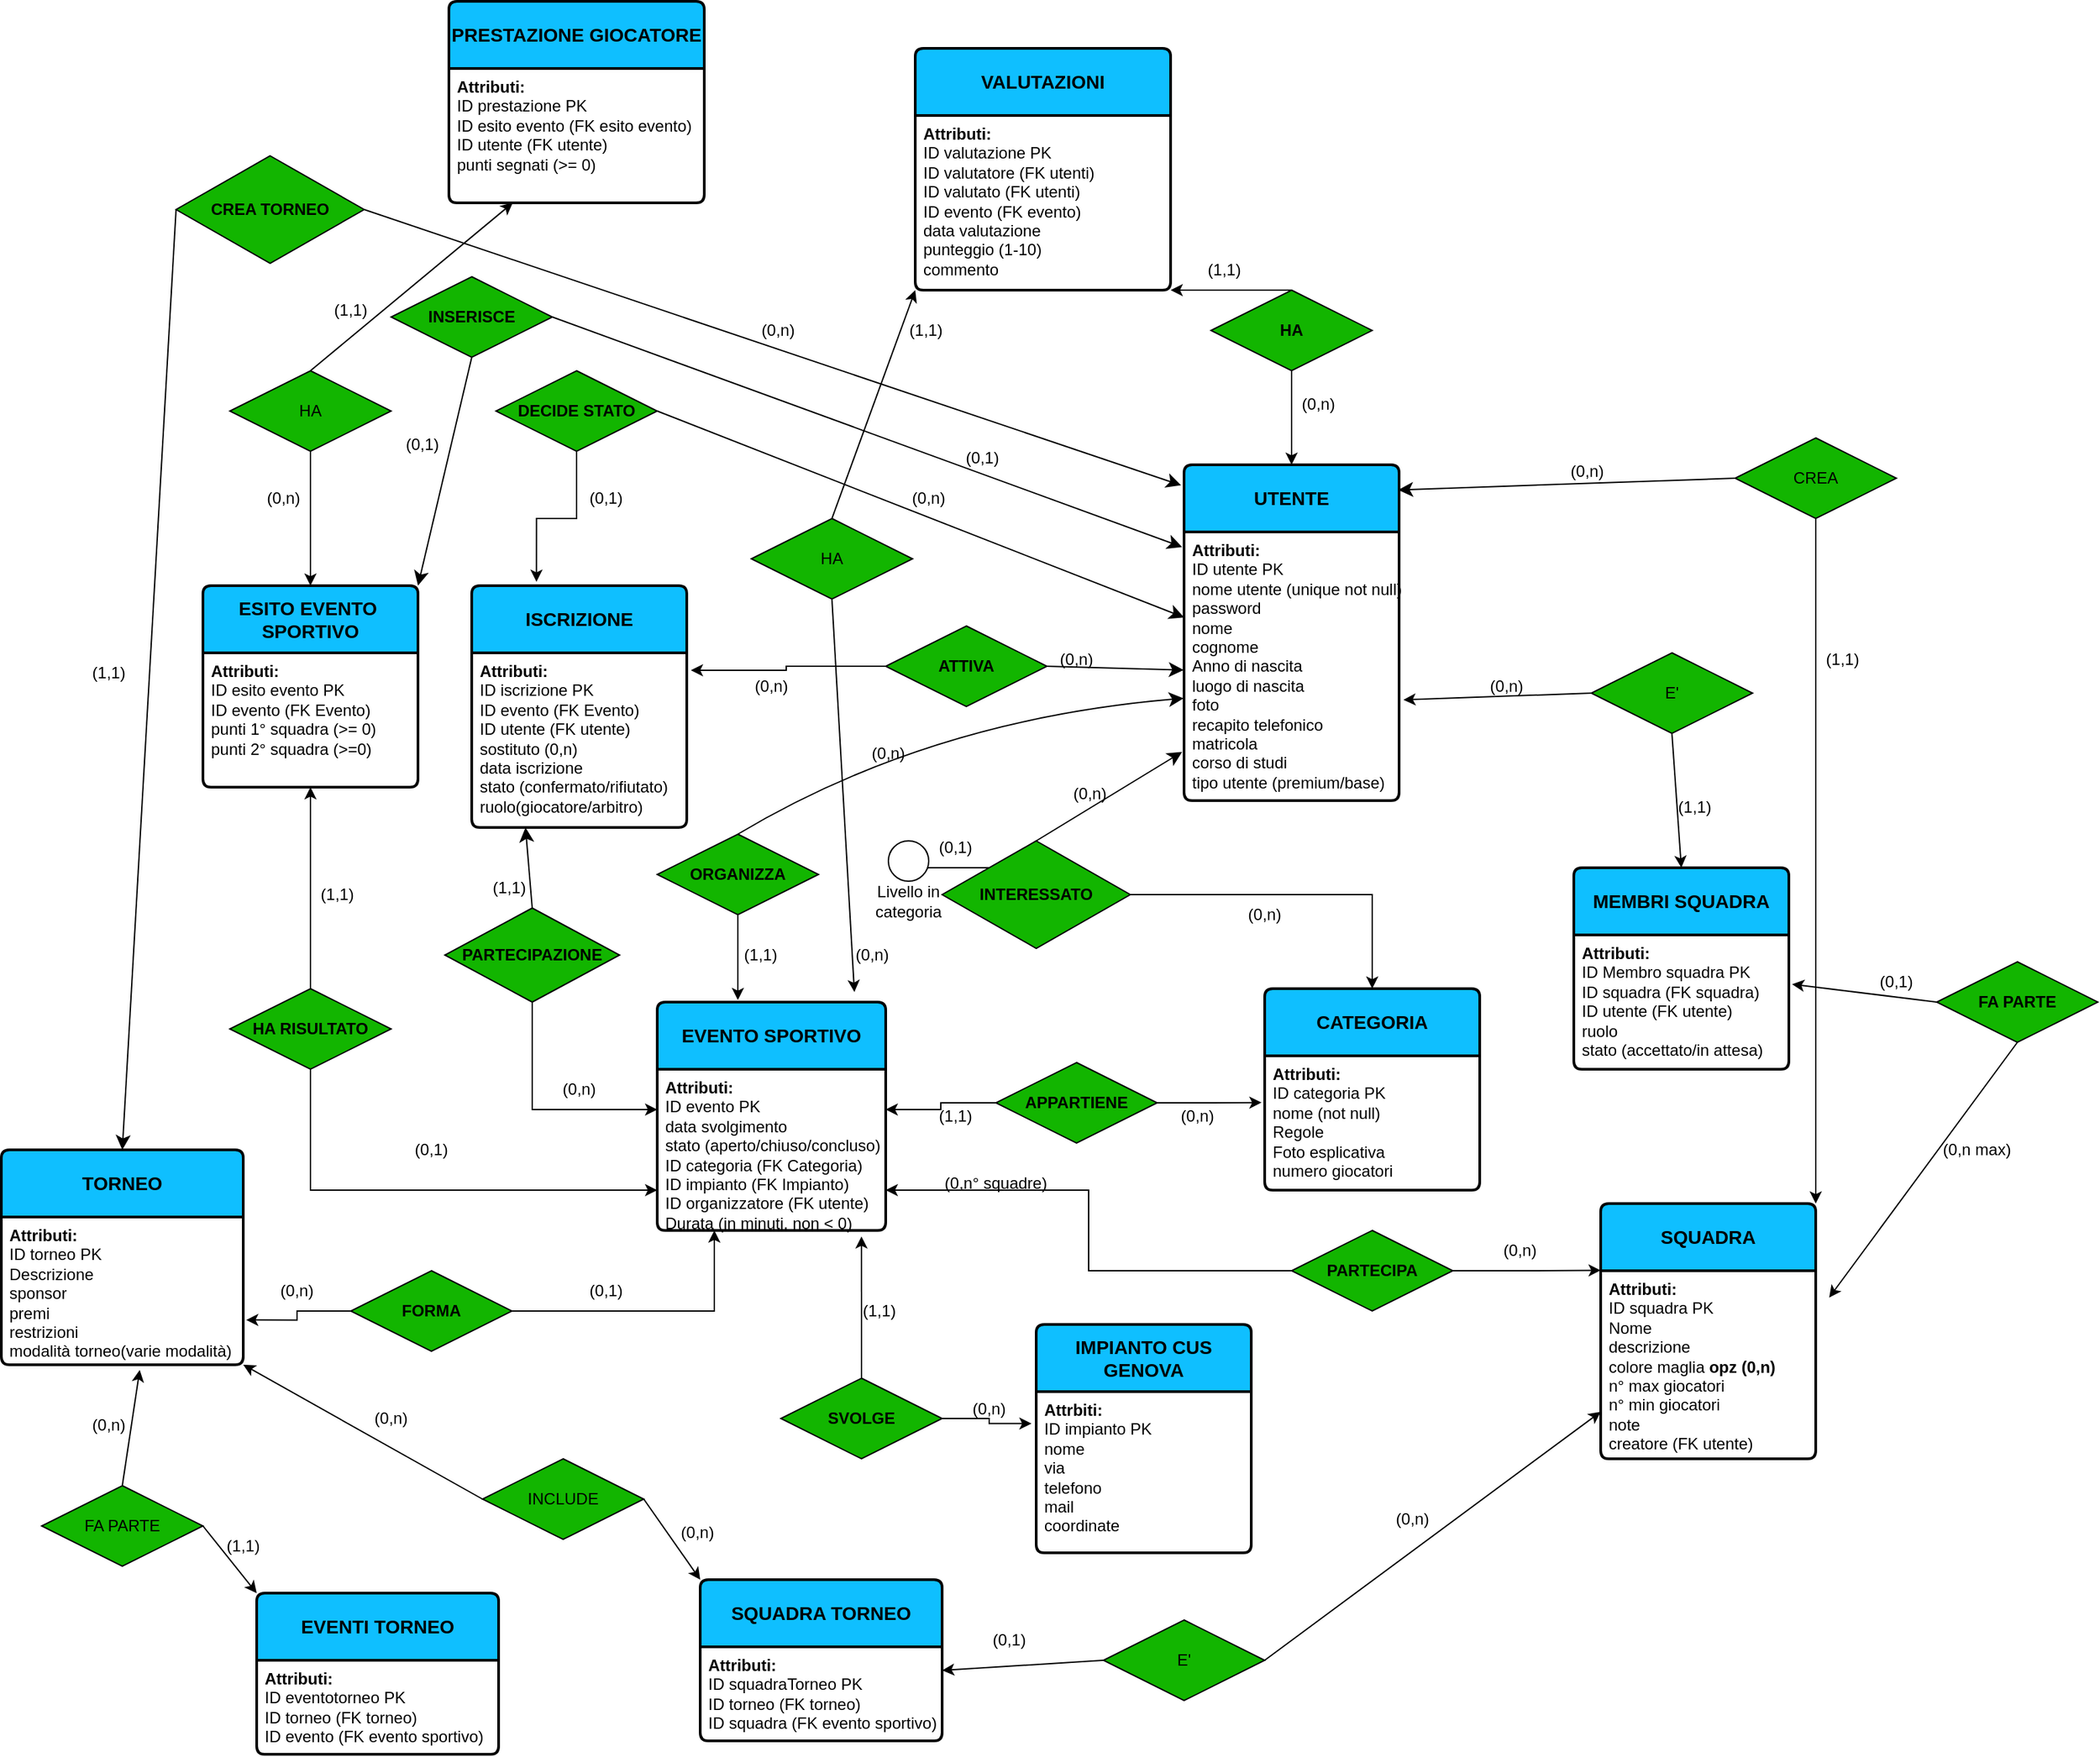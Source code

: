 <mxfile version="24.2.5" type="device">
  <diagram id="R2lEEEUBdFMjLlhIrx00" name="Page-1">
    <mxGraphModel dx="4484" dy="2719" grid="1" gridSize="10" guides="1" tooltips="1" connect="1" arrows="1" fold="1" page="1" pageScale="0.9" pageWidth="850" pageHeight="1100" math="0" shadow="0" extFonts="Permanent Marker^https://fonts.googleapis.com/css?family=Permanent+Marker">
      <root>
        <mxCell id="0" />
        <mxCell id="1" parent="0" />
        <mxCell id="VR-SPYFve6SZtwuvIKF9-26" value="&lt;b&gt;ISCRIZIONE&lt;/b&gt;" style="swimlane;childLayout=stackLayout;horizontal=1;startSize=50;horizontalStack=0;rounded=1;fontSize=14;fontStyle=0;strokeWidth=2;resizeParent=0;resizeLast=1;shadow=0;dashed=0;align=center;arcSize=4;whiteSpace=wrap;html=1;fillColor=#0FBFFF;" parent="1" vertex="1">
          <mxGeometry x="-510" y="-30" width="160" height="180" as="geometry" />
        </mxCell>
        <mxCell id="VR-SPYFve6SZtwuvIKF9-27" value="&lt;b&gt;Attributi:&lt;/b&gt;&lt;div&gt;ID iscrizione PK&lt;/div&gt;&lt;div&gt;ID evento (FK Evento)&lt;/div&gt;&lt;div&gt;ID utente (FK utente)&lt;/div&gt;&lt;div&gt;sostituto (0,n)&lt;/div&gt;&lt;div&gt;data iscrizione&lt;/div&gt;&lt;div&gt;stato (confermato/rifiutato)&lt;/div&gt;&lt;div&gt;ruolo(giocatore/arbitro)&lt;/div&gt;" style="align=left;strokeColor=none;fillColor=none;spacingLeft=4;fontSize=12;verticalAlign=top;resizable=0;rotatable=0;part=1;html=1;" parent="VR-SPYFve6SZtwuvIKF9-26" vertex="1">
          <mxGeometry y="50" width="160" height="130" as="geometry" />
        </mxCell>
        <mxCell id="VR-SPYFve6SZtwuvIKF9-31" value="&lt;b&gt;EVENTO SPORTIVO&lt;/b&gt;" style="swimlane;childLayout=stackLayout;horizontal=1;startSize=50;horizontalStack=0;rounded=1;fontSize=14;fontStyle=0;strokeWidth=2;resizeParent=0;resizeLast=1;shadow=0;dashed=0;align=center;arcSize=4;whiteSpace=wrap;html=1;fillColor=#0FBFFF;" parent="1" vertex="1">
          <mxGeometry x="-372" y="280" width="170" height="170" as="geometry" />
        </mxCell>
        <mxCell id="VR-SPYFve6SZtwuvIKF9-32" value="&lt;b&gt;Attributi:&lt;/b&gt;&lt;div&gt;ID evento PK&lt;/div&gt;&lt;div&gt;data svolgimento&lt;/div&gt;&lt;div&gt;stato (aperto/chiuso/concluso)&lt;/div&gt;&lt;div&gt;ID categoria (FK Categoria)&lt;/div&gt;&lt;div&gt;ID impianto (FK Impianto)&lt;/div&gt;&lt;div&gt;ID organizzatore (FK utente)&lt;/div&gt;&lt;div&gt;Durata (in minuti, non &amp;lt; 0)&lt;/div&gt;" style="align=left;strokeColor=none;fillColor=none;spacingLeft=4;fontSize=12;verticalAlign=top;resizable=0;rotatable=0;part=1;html=1;" parent="VR-SPYFve6SZtwuvIKF9-31" vertex="1">
          <mxGeometry y="50" width="170" height="120" as="geometry" />
        </mxCell>
        <mxCell id="VR-SPYFve6SZtwuvIKF9-35" value="&lt;b&gt;IMPIANTO CUS GENOVA&lt;/b&gt;" style="swimlane;childLayout=stackLayout;horizontal=1;startSize=50;horizontalStack=0;rounded=1;fontSize=14;fontStyle=0;strokeWidth=2;resizeParent=0;resizeLast=1;shadow=0;dashed=0;align=center;arcSize=4;whiteSpace=wrap;html=1;fillColor=#0FBFFF;" parent="1" vertex="1">
          <mxGeometry x="-90" y="520" width="160" height="170" as="geometry" />
        </mxCell>
        <mxCell id="VR-SPYFve6SZtwuvIKF9-36" value="&lt;b&gt;Attrbiti:&lt;/b&gt;&lt;div&gt;ID impianto PK&lt;/div&gt;&lt;div&gt;nome&lt;/div&gt;&lt;div&gt;via&lt;/div&gt;&lt;div&gt;telefono&lt;/div&gt;&lt;div&gt;mail&lt;/div&gt;&lt;div&gt;coordinate&lt;/div&gt;" style="align=left;strokeColor=none;fillColor=none;spacingLeft=4;fontSize=12;verticalAlign=top;resizable=0;rotatable=0;part=1;html=1;" parent="VR-SPYFve6SZtwuvIKF9-35" vertex="1">
          <mxGeometry y="50" width="160" height="120" as="geometry" />
        </mxCell>
        <mxCell id="VR-SPYFve6SZtwuvIKF9-38" value="&lt;b&gt;SQUADRA&lt;/b&gt;" style="swimlane;childLayout=stackLayout;horizontal=1;startSize=50;horizontalStack=0;rounded=1;fontSize=14;fontStyle=0;strokeWidth=2;resizeParent=0;resizeLast=1;shadow=0;dashed=0;align=center;arcSize=4;whiteSpace=wrap;html=1;fillColor=#0FBFFF;" parent="1" vertex="1">
          <mxGeometry x="330" y="430" width="160" height="190" as="geometry" />
        </mxCell>
        <mxCell id="VR-SPYFve6SZtwuvIKF9-39" value="&lt;b&gt;Attributi:&lt;/b&gt;&lt;div&gt;ID squadra PK&lt;/div&gt;&lt;div&gt;Nome&amp;nbsp;&lt;/div&gt;&lt;div&gt;descrizione&lt;/div&gt;&lt;div&gt;colore maglia &lt;b&gt;opz (0,n)&lt;/b&gt;&lt;/div&gt;&lt;div&gt;n° max giocatori&lt;/div&gt;&lt;div&gt;n° min giocatori&lt;/div&gt;&lt;div&gt;note&lt;/div&gt;&lt;div&gt;creatore (FK utente)&lt;/div&gt;" style="align=left;strokeColor=none;fillColor=none;spacingLeft=4;fontSize=12;verticalAlign=top;resizable=0;rotatable=0;part=1;html=1;" parent="VR-SPYFve6SZtwuvIKF9-38" vertex="1">
          <mxGeometry y="50" width="160" height="140" as="geometry" />
        </mxCell>
        <mxCell id="VR-SPYFve6SZtwuvIKF9-41" value="&lt;b&gt;TORNEO&lt;/b&gt;" style="swimlane;childLayout=stackLayout;horizontal=1;startSize=50;horizontalStack=0;rounded=1;fontSize=14;fontStyle=0;strokeWidth=2;resizeParent=0;resizeLast=1;shadow=0;dashed=0;align=center;arcSize=4;whiteSpace=wrap;html=1;fillColor=#0FBFFF;" parent="1" vertex="1">
          <mxGeometry x="-860" y="390" width="180" height="160" as="geometry" />
        </mxCell>
        <mxCell id="VR-SPYFve6SZtwuvIKF9-42" value="&lt;b&gt;Attributi:&lt;/b&gt;&lt;div&gt;ID torneo PK&lt;/div&gt;&lt;div&gt;Descrizione&lt;/div&gt;&lt;div&gt;sponsor&lt;/div&gt;&lt;div&gt;premi&lt;/div&gt;&lt;div&gt;restrizioni&lt;/div&gt;&lt;div&gt;modalità torneo(varie modalità)&lt;/div&gt;" style="align=left;strokeColor=none;fillColor=none;spacingLeft=4;fontSize=12;verticalAlign=top;resizable=0;rotatable=0;part=1;html=1;" parent="VR-SPYFve6SZtwuvIKF9-41" vertex="1">
          <mxGeometry y="50" width="180" height="110" as="geometry" />
        </mxCell>
        <mxCell id="VR-SPYFve6SZtwuvIKF9-44" value="&lt;b&gt;ESITO EVENTO&amp;nbsp;&lt;/b&gt;&lt;div&gt;&lt;b&gt;SPORTIVO&lt;/b&gt;&lt;/div&gt;" style="swimlane;childLayout=stackLayout;horizontal=1;startSize=50;horizontalStack=0;rounded=1;fontSize=14;fontStyle=0;strokeWidth=2;resizeParent=0;resizeLast=1;shadow=0;dashed=0;align=center;arcSize=4;whiteSpace=wrap;html=1;fillColor=#0FBFFF;" parent="1" vertex="1">
          <mxGeometry x="-710" y="-30" width="160" height="150" as="geometry" />
        </mxCell>
        <mxCell id="VR-SPYFve6SZtwuvIKF9-45" value="&lt;b&gt;Attributi:&lt;/b&gt;&lt;div&gt;ID esito evento PK&lt;/div&gt;&lt;div&gt;ID evento (FK Evento)&lt;/div&gt;&lt;div&gt;punti 1° squadra (&amp;gt;= 0)&lt;/div&gt;&lt;div&gt;punti 2° squadra (&amp;gt;=0)&lt;/div&gt;" style="align=left;strokeColor=none;fillColor=none;spacingLeft=4;fontSize=12;verticalAlign=top;resizable=0;rotatable=0;part=1;html=1;" parent="VR-SPYFve6SZtwuvIKF9-44" vertex="1">
          <mxGeometry y="50" width="160" height="100" as="geometry" />
        </mxCell>
        <mxCell id="VR-SPYFve6SZtwuvIKF9-46" style="edgeStyle=orthogonalEdgeStyle;rounded=0;orthogonalLoop=1;jettySize=auto;html=1;exitX=0.5;exitY=1;exitDx=0;exitDy=0;strokeColor=#000000;" parent="VR-SPYFve6SZtwuvIKF9-44" source="VR-SPYFve6SZtwuvIKF9-45" edge="1">
          <mxGeometry relative="1" as="geometry">
            <mxPoint x="80" y="150" as="targetPoint" />
          </mxGeometry>
        </mxCell>
        <mxCell id="VR-SPYFve6SZtwuvIKF9-47" value="&lt;b&gt;CATEGORIA&lt;/b&gt;" style="swimlane;childLayout=stackLayout;horizontal=1;startSize=50;horizontalStack=0;rounded=1;fontSize=14;fontStyle=0;strokeWidth=2;resizeParent=0;resizeLast=1;shadow=0;dashed=0;align=center;arcSize=4;whiteSpace=wrap;html=1;fillColor=#0FBFFF;" parent="1" vertex="1">
          <mxGeometry x="80" y="270" width="160" height="150" as="geometry" />
        </mxCell>
        <mxCell id="VR-SPYFve6SZtwuvIKF9-48" value="&lt;b&gt;Attributi:&lt;/b&gt;&lt;div&gt;ID categoria PK&lt;/div&gt;&lt;div&gt;nome (not null)&lt;/div&gt;&lt;div&gt;Regole&lt;/div&gt;&lt;div&gt;Foto esplicativa&lt;/div&gt;&lt;div&gt;numero giocatori&lt;/div&gt;" style="align=left;strokeColor=none;fillColor=none;spacingLeft=4;fontSize=12;verticalAlign=top;resizable=0;rotatable=0;part=1;html=1;" parent="VR-SPYFve6SZtwuvIKF9-47" vertex="1">
          <mxGeometry y="50" width="160" height="100" as="geometry" />
        </mxCell>
        <mxCell id="VR-SPYFve6SZtwuvIKF9-49" style="edgeStyle=orthogonalEdgeStyle;rounded=0;orthogonalLoop=1;jettySize=auto;html=1;exitX=0.5;exitY=1;exitDx=0;exitDy=0;strokeColor=#000000;" parent="VR-SPYFve6SZtwuvIKF9-47" source="VR-SPYFve6SZtwuvIKF9-48" edge="1">
          <mxGeometry relative="1" as="geometry">
            <mxPoint x="80" y="150" as="targetPoint" />
          </mxGeometry>
        </mxCell>
        <mxCell id="tnjropPYbBj_kYgguBUC-49" style="edgeStyle=none;rounded=0;orthogonalLoop=1;jettySize=auto;html=1;exitX=0.5;exitY=0;exitDx=0;exitDy=0;entryX=1;entryY=1;entryDx=0;entryDy=0;" edge="1" parent="1" source="YEfIc_7BgK8NaFKVcQ-3-1" target="tnjropPYbBj_kYgguBUC-7">
          <mxGeometry relative="1" as="geometry" />
        </mxCell>
        <mxCell id="tnjropPYbBj_kYgguBUC-50" style="edgeStyle=none;rounded=0;orthogonalLoop=1;jettySize=auto;html=1;exitX=0.5;exitY=1;exitDx=0;exitDy=0;entryX=0.5;entryY=0;entryDx=0;entryDy=0;" edge="1" parent="1" source="YEfIc_7BgK8NaFKVcQ-3-1" target="VR-SPYFve6SZtwuvIKF9-2">
          <mxGeometry relative="1" as="geometry" />
        </mxCell>
        <mxCell id="YEfIc_7BgK8NaFKVcQ-3-1" value="&lt;b&gt;HA&lt;/b&gt;" style="shape=rhombus;perimeter=rhombusPerimeter;whiteSpace=wrap;html=1;align=center;fillColor=#12B500;" parent="1" vertex="1">
          <mxGeometry x="40" y="-250" width="120" height="60" as="geometry" />
        </mxCell>
        <mxCell id="YEfIc_7BgK8NaFKVcQ-3-8" style="edgeStyle=orthogonalEdgeStyle;rounded=0;orthogonalLoop=1;jettySize=auto;html=1;exitX=1;exitY=0.5;exitDx=0;exitDy=0;entryX=0.5;entryY=0;entryDx=0;entryDy=0;strokeColor=#000000;" parent="1" source="YEfIc_7BgK8NaFKVcQ-3-6" target="VR-SPYFve6SZtwuvIKF9-47" edge="1">
          <mxGeometry relative="1" as="geometry" />
        </mxCell>
        <mxCell id="YEfIc_7BgK8NaFKVcQ-3-11" style="edgeStyle=orthogonalEdgeStyle;rounded=0;orthogonalLoop=1;jettySize=auto;html=1;exitX=0;exitY=0;exitDx=0;exitDy=0;strokeColor=#000000;" parent="1" source="YEfIc_7BgK8NaFKVcQ-3-6" target="YEfIc_7BgK8NaFKVcQ-3-12" edge="1">
          <mxGeometry relative="1" as="geometry">
            <mxPoint x="-190" y="150.0" as="targetPoint" />
          </mxGeometry>
        </mxCell>
        <mxCell id="YEfIc_7BgK8NaFKVcQ-3-6" value="&lt;div&gt;&lt;b&gt;&lt;br&gt;&lt;/b&gt;&lt;/div&gt;&lt;b&gt;INTERESSATO&lt;/b&gt;&lt;div&gt;&lt;br&gt;&lt;/div&gt;" style="shape=rhombus;perimeter=rhombusPerimeter;whiteSpace=wrap;html=1;align=center;fillColor=#12B500;" parent="1" vertex="1">
          <mxGeometry x="-160" y="160" width="140" height="80" as="geometry" />
        </mxCell>
        <mxCell id="YEfIc_7BgK8NaFKVcQ-3-9" value="(0,n)" style="text;html=1;align=center;verticalAlign=middle;whiteSpace=wrap;rounded=0;" parent="1" vertex="1">
          <mxGeometry x="-80" y="110" width="60" height="30" as="geometry" />
        </mxCell>
        <mxCell id="YEfIc_7BgK8NaFKVcQ-3-10" value="(0,n)" style="text;html=1;align=center;verticalAlign=middle;whiteSpace=wrap;rounded=0;" parent="1" vertex="1">
          <mxGeometry x="50" y="200" width="60" height="30" as="geometry" />
        </mxCell>
        <mxCell id="YEfIc_7BgK8NaFKVcQ-3-12" value="" style="ellipse;whiteSpace=wrap;html=1;aspect=fixed;" parent="1" vertex="1">
          <mxGeometry x="-200" y="160" width="30" height="30" as="geometry" />
        </mxCell>
        <mxCell id="YEfIc_7BgK8NaFKVcQ-3-13" value="(0,1)" style="text;html=1;align=center;verticalAlign=middle;whiteSpace=wrap;rounded=0;" parent="1" vertex="1">
          <mxGeometry x="-180" y="150" width="60" height="30" as="geometry" />
        </mxCell>
        <mxCell id="YEfIc_7BgK8NaFKVcQ-3-14" value="Livello in categoria" style="text;html=1;align=center;verticalAlign=middle;whiteSpace=wrap;rounded=0;" parent="1" vertex="1">
          <mxGeometry x="-215" y="190" width="60" height="30" as="geometry" />
        </mxCell>
        <mxCell id="YEfIc_7BgK8NaFKVcQ-3-17" value="&lt;b&gt;ATTIVA&lt;/b&gt;" style="shape=rhombus;perimeter=rhombusPerimeter;whiteSpace=wrap;html=1;align=center;fillColor=#12B500;" parent="1" vertex="1">
          <mxGeometry x="-202" width="120" height="60" as="geometry" />
        </mxCell>
        <mxCell id="YEfIc_7BgK8NaFKVcQ-3-19" style="edgeStyle=orthogonalEdgeStyle;rounded=0;orthogonalLoop=1;jettySize=auto;html=1;exitX=0;exitY=0.5;exitDx=0;exitDy=0;entryX=1.019;entryY=0.1;entryDx=0;entryDy=0;entryPerimeter=0;strokeColor=#000000;" parent="1" source="YEfIc_7BgK8NaFKVcQ-3-17" target="VR-SPYFve6SZtwuvIKF9-27" edge="1">
          <mxGeometry relative="1" as="geometry" />
        </mxCell>
        <mxCell id="YEfIc_7BgK8NaFKVcQ-3-20" value="(0,n)" style="text;html=1;align=center;verticalAlign=middle;whiteSpace=wrap;rounded=0;" parent="1" vertex="1">
          <mxGeometry x="-90" y="10" width="60" height="30" as="geometry" />
        </mxCell>
        <mxCell id="YEfIc_7BgK8NaFKVcQ-3-21" value="(0,n)" style="text;html=1;align=center;verticalAlign=middle;whiteSpace=wrap;rounded=0;" parent="1" vertex="1">
          <mxGeometry x="-317" y="30" width="60" height="30" as="geometry" />
        </mxCell>
        <mxCell id="gksi_poY-HBGFfBxz9Q9-13" style="edgeStyle=none;curved=1;rounded=0;orthogonalLoop=1;jettySize=auto;html=1;exitX=1;exitY=0.5;exitDx=0;exitDy=0;fontSize=12;startSize=8;endSize=8;" parent="1" source="YEfIc_7BgK8NaFKVcQ-3-22" target="VR-SPYFve6SZtwuvIKF9-3" edge="1">
          <mxGeometry relative="1" as="geometry" />
        </mxCell>
        <mxCell id="YEfIc_7BgK8NaFKVcQ-3-22" value="&lt;b&gt;DECIDE STATO&lt;/b&gt;" style="shape=rhombus;perimeter=rhombusPerimeter;whiteSpace=wrap;html=1;align=center;fillColor=#12B500;" parent="1" vertex="1">
          <mxGeometry x="-492" y="-190" width="120" height="60" as="geometry" />
        </mxCell>
        <mxCell id="YEfIc_7BgK8NaFKVcQ-3-25" style="edgeStyle=orthogonalEdgeStyle;rounded=0;orthogonalLoop=1;jettySize=auto;html=1;exitX=0.5;exitY=1;exitDx=0;exitDy=0;entryX=0.301;entryY=-0.016;entryDx=0;entryDy=0;entryPerimeter=0;strokeColor=#000000;" parent="1" source="YEfIc_7BgK8NaFKVcQ-3-22" target="VR-SPYFve6SZtwuvIKF9-26" edge="1">
          <mxGeometry relative="1" as="geometry" />
        </mxCell>
        <mxCell id="YEfIc_7BgK8NaFKVcQ-3-27" value="(0,n)" style="text;html=1;align=center;verticalAlign=middle;whiteSpace=wrap;rounded=0;" parent="1" vertex="1">
          <mxGeometry x="-200" y="-110" width="60" height="30" as="geometry" />
        </mxCell>
        <mxCell id="YEfIc_7BgK8NaFKVcQ-3-28" value="(0,1)" style="text;html=1;align=center;verticalAlign=middle;whiteSpace=wrap;rounded=0;" parent="1" vertex="1">
          <mxGeometry x="-440" y="-110" width="60" height="30" as="geometry" />
        </mxCell>
        <mxCell id="YEfIc_7BgK8NaFKVcQ-3-29" value="(0,n)" style="text;html=1;align=center;verticalAlign=middle;whiteSpace=wrap;rounded=0;" parent="1" vertex="1">
          <mxGeometry x="-230" y="80" width="60" height="30" as="geometry" />
        </mxCell>
        <mxCell id="YEfIc_7BgK8NaFKVcQ-3-30" value="&lt;b&gt;ORGANIZZA&lt;/b&gt;" style="shape=rhombus;perimeter=rhombusPerimeter;whiteSpace=wrap;html=1;align=center;fillColor=#12B500;" parent="1" vertex="1">
          <mxGeometry x="-372" y="155" width="120" height="60" as="geometry" />
        </mxCell>
        <mxCell id="YEfIc_7BgK8NaFKVcQ-3-31" style="edgeStyle=orthogonalEdgeStyle;rounded=0;orthogonalLoop=1;jettySize=auto;html=1;exitX=0.5;exitY=1;exitDx=0;exitDy=0;entryX=0.353;entryY=-0.009;entryDx=0;entryDy=0;entryPerimeter=0;strokeColor=#000000;" parent="1" source="YEfIc_7BgK8NaFKVcQ-3-30" target="VR-SPYFve6SZtwuvIKF9-31" edge="1">
          <mxGeometry relative="1" as="geometry" />
        </mxCell>
        <mxCell id="YEfIc_7BgK8NaFKVcQ-3-33" style="edgeStyle=orthogonalEdgeStyle;rounded=0;orthogonalLoop=1;jettySize=auto;html=1;exitX=0.5;exitY=1;exitDx=0;exitDy=0;entryX=0;entryY=0.25;entryDx=0;entryDy=0;strokeColor=#000000;" parent="1" source="YEfIc_7BgK8NaFKVcQ-3-32" target="VR-SPYFve6SZtwuvIKF9-32" edge="1">
          <mxGeometry relative="1" as="geometry" />
        </mxCell>
        <mxCell id="gksi_poY-HBGFfBxz9Q9-22" style="edgeStyle=none;curved=1;rounded=0;orthogonalLoop=1;jettySize=auto;html=1;exitX=0.5;exitY=0;exitDx=0;exitDy=0;entryX=0.25;entryY=1;entryDx=0;entryDy=0;fontSize=12;startSize=8;endSize=8;" parent="1" source="YEfIc_7BgK8NaFKVcQ-3-32" target="VR-SPYFve6SZtwuvIKF9-26" edge="1">
          <mxGeometry relative="1" as="geometry" />
        </mxCell>
        <mxCell id="YEfIc_7BgK8NaFKVcQ-3-32" value="&lt;b&gt;PARTECIPAZIONE&lt;/b&gt;" style="shape=rhombus;perimeter=rhombusPerimeter;whiteSpace=wrap;html=1;align=center;fillColor=#12B500;" parent="1" vertex="1">
          <mxGeometry x="-530" y="210" width="130" height="70" as="geometry" />
        </mxCell>
        <mxCell id="YEfIc_7BgK8NaFKVcQ-3-40" style="edgeStyle=orthogonalEdgeStyle;rounded=0;orthogonalLoop=1;jettySize=auto;html=1;exitX=0;exitY=0.5;exitDx=0;exitDy=0;entryX=1;entryY=0.25;entryDx=0;entryDy=0;strokeColor=#000000;" parent="1" source="YEfIc_7BgK8NaFKVcQ-3-39" target="VR-SPYFve6SZtwuvIKF9-32" edge="1">
          <mxGeometry relative="1" as="geometry" />
        </mxCell>
        <mxCell id="YEfIc_7BgK8NaFKVcQ-3-39" value="&lt;b&gt;APPARTIENE&lt;/b&gt;" style="shape=rhombus;perimeter=rhombusPerimeter;whiteSpace=wrap;html=1;align=center;fillColor=#12B500;" parent="1" vertex="1">
          <mxGeometry x="-120" y="325" width="120" height="60" as="geometry" />
        </mxCell>
        <mxCell id="YEfIc_7BgK8NaFKVcQ-3-41" style="edgeStyle=orthogonalEdgeStyle;rounded=0;orthogonalLoop=1;jettySize=auto;html=1;exitX=1;exitY=0.5;exitDx=0;exitDy=0;entryX=-0.015;entryY=0.348;entryDx=0;entryDy=0;entryPerimeter=0;strokeColor=#000000;" parent="1" source="YEfIc_7BgK8NaFKVcQ-3-39" target="VR-SPYFve6SZtwuvIKF9-48" edge="1">
          <mxGeometry relative="1" as="geometry" />
        </mxCell>
        <mxCell id="YEfIc_7BgK8NaFKVcQ-3-42" value="(1,1)" style="text;html=1;align=center;verticalAlign=middle;whiteSpace=wrap;rounded=0;" parent="1" vertex="1">
          <mxGeometry x="-512" y="180" width="60" height="30" as="geometry" />
        </mxCell>
        <mxCell id="YEfIc_7BgK8NaFKVcQ-3-43" value="(0,n)" style="text;html=1;align=center;verticalAlign=middle;whiteSpace=wrap;rounded=0;" parent="1" vertex="1">
          <mxGeometry x="-460" y="330" width="60" height="30" as="geometry" />
        </mxCell>
        <mxCell id="YEfIc_7BgK8NaFKVcQ-3-44" value="&amp;nbsp; &amp;nbsp;(1,1)" style="text;html=1;align=center;verticalAlign=middle;whiteSpace=wrap;rounded=0;" parent="1" vertex="1">
          <mxGeometry x="-330" y="230" width="60" height="30" as="geometry" />
        </mxCell>
        <mxCell id="YEfIc_7BgK8NaFKVcQ-3-46" value="(0,n)" style="text;html=1;align=center;verticalAlign=middle;whiteSpace=wrap;rounded=0;" parent="1" vertex="1">
          <mxGeometry y="350" width="60" height="30" as="geometry" />
        </mxCell>
        <mxCell id="YEfIc_7BgK8NaFKVcQ-3-47" value="(1,1)" style="text;html=1;align=center;verticalAlign=middle;whiteSpace=wrap;rounded=0;" parent="1" vertex="1">
          <mxGeometry x="-180" y="350" width="60" height="30" as="geometry" />
        </mxCell>
        <mxCell id="gksi_poY-HBGFfBxz9Q9-18" style="edgeStyle=none;curved=1;rounded=0;orthogonalLoop=1;jettySize=auto;html=1;exitX=0.5;exitY=1;exitDx=0;exitDy=0;entryX=1;entryY=0;entryDx=0;entryDy=0;fontSize=12;startSize=8;endSize=8;" parent="1" source="YEfIc_7BgK8NaFKVcQ-3-48" target="VR-SPYFve6SZtwuvIKF9-44" edge="1">
          <mxGeometry relative="1" as="geometry" />
        </mxCell>
        <mxCell id="YEfIc_7BgK8NaFKVcQ-3-48" value="&lt;b&gt;INSERISCE&lt;/b&gt;" style="shape=rhombus;perimeter=rhombusPerimeter;whiteSpace=wrap;html=1;align=center;fillColor=#12B500;" parent="1" vertex="1">
          <mxGeometry x="-570" y="-260" width="120" height="60" as="geometry" />
        </mxCell>
        <mxCell id="YEfIc_7BgK8NaFKVcQ-3-51" style="edgeStyle=orthogonalEdgeStyle;rounded=0;orthogonalLoop=1;jettySize=auto;html=1;exitX=0.5;exitY=0;exitDx=0;exitDy=0;entryX=0.5;entryY=1;entryDx=0;entryDy=0;strokeColor=#000000;" parent="1" source="YEfIc_7BgK8NaFKVcQ-3-49" target="VR-SPYFve6SZtwuvIKF9-45" edge="1">
          <mxGeometry relative="1" as="geometry" />
        </mxCell>
        <mxCell id="YEfIc_7BgK8NaFKVcQ-3-52" style="edgeStyle=orthogonalEdgeStyle;rounded=0;orthogonalLoop=1;jettySize=auto;html=1;exitX=0.5;exitY=1;exitDx=0;exitDy=0;entryX=0;entryY=0.75;entryDx=0;entryDy=0;strokeColor=#000000;" parent="1" source="YEfIc_7BgK8NaFKVcQ-3-49" target="VR-SPYFve6SZtwuvIKF9-32" edge="1">
          <mxGeometry relative="1" as="geometry" />
        </mxCell>
        <mxCell id="YEfIc_7BgK8NaFKVcQ-3-49" value="&lt;b&gt;HA RISULTATO&lt;/b&gt;" style="shape=rhombus;perimeter=rhombusPerimeter;whiteSpace=wrap;html=1;align=center;fillColor=#12B500;" parent="1" vertex="1">
          <mxGeometry x="-690" y="270" width="120" height="60" as="geometry" />
        </mxCell>
        <mxCell id="YEfIc_7BgK8NaFKVcQ-3-53" value="(0,1)" style="text;html=1;align=center;verticalAlign=middle;whiteSpace=wrap;rounded=0;" parent="1" vertex="1">
          <mxGeometry x="-570" y="360" width="60" height="60" as="geometry" />
        </mxCell>
        <mxCell id="YEfIc_7BgK8NaFKVcQ-3-54" value="(1,1)" style="text;html=1;align=center;verticalAlign=middle;whiteSpace=wrap;rounded=0;" parent="1" vertex="1">
          <mxGeometry x="-640" y="185" width="60" height="30" as="geometry" />
        </mxCell>
        <mxCell id="YEfIc_7BgK8NaFKVcQ-3-56" value="(0,1)" style="text;html=1;align=center;verticalAlign=middle;whiteSpace=wrap;rounded=0;" parent="1" vertex="1">
          <mxGeometry x="-160" y="-140" width="60" height="30" as="geometry" />
        </mxCell>
        <mxCell id="YEfIc_7BgK8NaFKVcQ-3-57" value="&amp;nbsp; (0,1)" style="text;html=1;align=center;verticalAlign=middle;whiteSpace=wrap;rounded=0;" parent="1" vertex="1">
          <mxGeometry x="-580" y="-150" width="60" height="30" as="geometry" />
        </mxCell>
        <mxCell id="YEfIc_7BgK8NaFKVcQ-3-69" value="&lt;b&gt;SVOLGE&lt;/b&gt;" style="shape=rhombus;perimeter=rhombusPerimeter;whiteSpace=wrap;html=1;align=center;fillColor=#12B500;" parent="1" vertex="1">
          <mxGeometry x="-280" y="560" width="120" height="60" as="geometry" />
        </mxCell>
        <mxCell id="YEfIc_7BgK8NaFKVcQ-3-73" value="&amp;nbsp; (1,1)" style="text;html=1;align=center;verticalAlign=middle;whiteSpace=wrap;rounded=0;" parent="1" vertex="1">
          <mxGeometry x="-240" y="495" width="60" height="30" as="geometry" />
        </mxCell>
        <mxCell id="YEfIc_7BgK8NaFKVcQ-3-74" value="&amp;nbsp;&lt;div&gt;&amp;nbsp; &amp;nbsp;(0,n)&lt;/div&gt;" style="text;html=1;align=center;verticalAlign=middle;whiteSpace=wrap;rounded=0;" parent="1" vertex="1">
          <mxGeometry x="-160" y="560" width="60" height="30" as="geometry" />
        </mxCell>
        <mxCell id="gksi_poY-HBGFfBxz9Q9-21" style="edgeStyle=none;curved=1;rounded=0;orthogonalLoop=1;jettySize=auto;html=1;exitX=0;exitY=0.5;exitDx=0;exitDy=0;entryX=0.5;entryY=0;entryDx=0;entryDy=0;fontSize=12;startSize=8;endSize=8;" parent="1" source="YEfIc_7BgK8NaFKVcQ-3-77" target="VR-SPYFve6SZtwuvIKF9-41" edge="1">
          <mxGeometry relative="1" as="geometry" />
        </mxCell>
        <mxCell id="YEfIc_7BgK8NaFKVcQ-3-77" value="&lt;b&gt;CREA TORNEO&lt;/b&gt;" style="shape=rhombus;perimeter=rhombusPerimeter;whiteSpace=wrap;html=1;align=center;fillColor=#12B500;" parent="1" vertex="1">
          <mxGeometry x="-730" y="-350" width="140" height="80" as="geometry" />
        </mxCell>
        <mxCell id="YEfIc_7BgK8NaFKVcQ-3-85" style="edgeStyle=orthogonalEdgeStyle;rounded=0;orthogonalLoop=1;jettySize=auto;html=1;exitX=1;exitY=0.5;exitDx=0;exitDy=0;entryX=0.25;entryY=1;entryDx=0;entryDy=0;strokeColor=#000000;" parent="1" source="YEfIc_7BgK8NaFKVcQ-3-81" target="VR-SPYFve6SZtwuvIKF9-32" edge="1">
          <mxGeometry relative="1" as="geometry" />
        </mxCell>
        <mxCell id="YEfIc_7BgK8NaFKVcQ-3-81" value="&lt;b&gt;FORMA&lt;/b&gt;" style="shape=rhombus;perimeter=rhombusPerimeter;whiteSpace=wrap;html=1;align=center;fillColor=#12B500;" parent="1" vertex="1">
          <mxGeometry x="-600" y="480" width="120" height="60" as="geometry" />
        </mxCell>
        <mxCell id="YEfIc_7BgK8NaFKVcQ-3-82" style="edgeStyle=orthogonalEdgeStyle;rounded=0;orthogonalLoop=1;jettySize=auto;html=1;exitX=0;exitY=0.5;exitDx=0;exitDy=0;entryX=1.012;entryY=0.697;entryDx=0;entryDy=0;entryPerimeter=0;strokeColor=#000000;" parent="1" source="YEfIc_7BgK8NaFKVcQ-3-81" target="VR-SPYFve6SZtwuvIKF9-42" edge="1">
          <mxGeometry relative="1" as="geometry" />
        </mxCell>
        <mxCell id="YEfIc_7BgK8NaFKVcQ-3-84" style="edgeStyle=orthogonalEdgeStyle;rounded=0;orthogonalLoop=1;jettySize=auto;html=1;exitX=1;exitY=0.5;exitDx=0;exitDy=0;entryX=-0.022;entryY=0.198;entryDx=0;entryDy=0;entryPerimeter=0;strokeColor=#000000;" parent="1" source="YEfIc_7BgK8NaFKVcQ-3-69" target="VR-SPYFve6SZtwuvIKF9-36" edge="1">
          <mxGeometry relative="1" as="geometry" />
        </mxCell>
        <mxCell id="YEfIc_7BgK8NaFKVcQ-3-86" style="edgeStyle=orthogonalEdgeStyle;rounded=0;orthogonalLoop=1;jettySize=auto;html=1;exitX=0.5;exitY=0;exitDx=0;exitDy=0;entryX=0.894;entryY=1.037;entryDx=0;entryDy=0;entryPerimeter=0;strokeColor=#000000;" parent="1" source="YEfIc_7BgK8NaFKVcQ-3-69" target="VR-SPYFve6SZtwuvIKF9-32" edge="1">
          <mxGeometry relative="1" as="geometry" />
        </mxCell>
        <mxCell id="YEfIc_7BgK8NaFKVcQ-3-87" value="(0,n)" style="text;html=1;align=center;verticalAlign=middle;whiteSpace=wrap;rounded=0;" parent="1" vertex="1">
          <mxGeometry x="-312" y="-235" width="60" height="30" as="geometry" />
        </mxCell>
        <mxCell id="YEfIc_7BgK8NaFKVcQ-3-88" value="(1,1)" style="text;html=1;align=center;verticalAlign=middle;whiteSpace=wrap;rounded=0;" parent="1" vertex="1">
          <mxGeometry x="-810" y="20" width="60" height="30" as="geometry" />
        </mxCell>
        <mxCell id="YEfIc_7BgK8NaFKVcQ-3-89" value="(0,n)" style="text;html=1;align=center;verticalAlign=middle;whiteSpace=wrap;rounded=0;" parent="1" vertex="1">
          <mxGeometry x="-670" y="480" width="60" height="30" as="geometry" />
        </mxCell>
        <mxCell id="YEfIc_7BgK8NaFKVcQ-3-90" value="(0,1)" style="text;html=1;align=center;verticalAlign=middle;whiteSpace=wrap;rounded=0;" parent="1" vertex="1">
          <mxGeometry x="-440" y="480" width="60" height="30" as="geometry" />
        </mxCell>
        <mxCell id="YEfIc_7BgK8NaFKVcQ-3-93" style="edgeStyle=orthogonalEdgeStyle;rounded=0;orthogonalLoop=1;jettySize=auto;html=1;exitX=0;exitY=0.5;exitDx=0;exitDy=0;entryX=1;entryY=0.75;entryDx=0;entryDy=0;strokeColor=#000000;" parent="1" source="YEfIc_7BgK8NaFKVcQ-3-91" target="VR-SPYFve6SZtwuvIKF9-32" edge="1">
          <mxGeometry relative="1" as="geometry" />
        </mxCell>
        <mxCell id="YEfIc_7BgK8NaFKVcQ-3-94" style="edgeStyle=orthogonalEdgeStyle;rounded=0;orthogonalLoop=1;jettySize=auto;html=1;exitX=1;exitY=0.5;exitDx=0;exitDy=0;strokeColor=#000000;" parent="1" source="YEfIc_7BgK8NaFKVcQ-3-91" edge="1">
          <mxGeometry relative="1" as="geometry">
            <mxPoint x="330" y="479.692" as="targetPoint" />
          </mxGeometry>
        </mxCell>
        <mxCell id="YEfIc_7BgK8NaFKVcQ-3-91" value="&lt;b&gt;PARTECIPA&lt;/b&gt;" style="shape=rhombus;perimeter=rhombusPerimeter;whiteSpace=wrap;html=1;align=center;fillColor=#12B500;" parent="1" vertex="1">
          <mxGeometry x="100" y="450" width="120" height="60" as="geometry" />
        </mxCell>
        <mxCell id="YEfIc_7BgK8NaFKVcQ-3-95" value="(0,n° squadre)" style="text;html=1;align=center;verticalAlign=middle;whiteSpace=wrap;rounded=0;" parent="1" vertex="1">
          <mxGeometry x="-160" y="400" width="80" height="30" as="geometry" />
        </mxCell>
        <mxCell id="YEfIc_7BgK8NaFKVcQ-3-96" value="(0,n)" style="text;html=1;align=center;verticalAlign=middle;whiteSpace=wrap;rounded=0;" parent="1" vertex="1">
          <mxGeometry x="240" y="450" width="60" height="30" as="geometry" />
        </mxCell>
        <mxCell id="VR-SPYFve6SZtwuvIKF9-2" value="&lt;b&gt;UTENTE&lt;/b&gt;" style="swimlane;childLayout=stackLayout;horizontal=1;startSize=50;horizontalStack=0;rounded=1;fontSize=14;fontStyle=0;strokeWidth=2;resizeParent=0;resizeLast=1;shadow=0;dashed=0;align=center;arcSize=4;whiteSpace=wrap;html=1;container=0;fillColor=#0FBFFF;" parent="1" vertex="1">
          <mxGeometry x="20" y="-120" width="160" height="250" as="geometry" />
        </mxCell>
        <mxCell id="VR-SPYFve6SZtwuvIKF9-3" value="&lt;div&gt;&lt;b&gt;Attributi:&lt;/b&gt;&lt;/div&gt;ID utente PK&lt;div&gt;nome utente (unique not null)&lt;br&gt;&lt;div&gt;password&lt;/div&gt;&lt;div&gt;nome&lt;/div&gt;&lt;div&gt;cognome&lt;/div&gt;&lt;div&gt;Anno di nascita&lt;/div&gt;&lt;div&gt;luogo di nascita&lt;/div&gt;&lt;div&gt;foto&lt;/div&gt;&lt;div&gt;recapito telefonico&lt;/div&gt;&lt;div&gt;matricola&lt;/div&gt;&lt;div&gt;corso di studi&lt;/div&gt;&lt;div&gt;tipo utente (premium/base)&lt;/div&gt;&lt;div&gt;&lt;br&gt;&lt;/div&gt;&lt;/div&gt;" style="align=left;strokeColor=none;fillColor=none;spacingLeft=4;fontSize=12;verticalAlign=top;resizable=0;rotatable=0;part=1;html=1;container=0;" parent="1" vertex="1">
          <mxGeometry x="20" y="-70" width="160" height="190" as="geometry" />
        </mxCell>
        <mxCell id="tnjropPYbBj_kYgguBUC-42" style="edgeStyle=none;rounded=0;orthogonalLoop=1;jettySize=auto;html=1;exitX=0.5;exitY=1;exitDx=0;exitDy=0;" edge="1" parent="1" source="YEfIc_7BgK8NaFKVcQ-3-111">
          <mxGeometry relative="1" as="geometry">
            <mxPoint x="500" y="500" as="targetPoint" />
          </mxGeometry>
        </mxCell>
        <mxCell id="YEfIc_7BgK8NaFKVcQ-3-111" value="&lt;b&gt;FA PARTE&lt;/b&gt;" style="shape=rhombus;perimeter=rhombusPerimeter;whiteSpace=wrap;html=1;align=center;fillColor=#12B500;" parent="1" vertex="1">
          <mxGeometry x="580" y="250" width="120" height="60" as="geometry" />
        </mxCell>
        <mxCell id="YEfIc_7BgK8NaFKVcQ-3-117" style="edgeStyle=orthogonalEdgeStyle;rounded=0;orthogonalLoop=1;jettySize=auto;html=1;exitX=0.5;exitY=1;exitDx=0;exitDy=0;entryX=1;entryY=0;entryDx=0;entryDy=0;strokeColor=#000000;" parent="1" source="YEfIc_7BgK8NaFKVcQ-3-116" target="VR-SPYFve6SZtwuvIKF9-38" edge="1">
          <mxGeometry relative="1" as="geometry" />
        </mxCell>
        <mxCell id="YEfIc_7BgK8NaFKVcQ-3-116" value="CREA" style="shape=rhombus;perimeter=rhombusPerimeter;whiteSpace=wrap;html=1;align=center;fillColor=#12B500;" parent="1" vertex="1">
          <mxGeometry x="430" y="-140" width="120" height="60" as="geometry" />
        </mxCell>
        <mxCell id="YEfIc_7BgK8NaFKVcQ-3-120" value="(1,1)" style="text;html=1;align=center;verticalAlign=middle;whiteSpace=wrap;rounded=0;" parent="1" vertex="1">
          <mxGeometry x="480" y="10" width="60" height="30" as="geometry" />
        </mxCell>
        <mxCell id="YEfIc_7BgK8NaFKVcQ-3-121" value="(0,n)" style="text;html=1;align=center;verticalAlign=middle;whiteSpace=wrap;rounded=0;" parent="1" vertex="1">
          <mxGeometry x="290" y="-130" width="60" height="30" as="geometry" />
        </mxCell>
        <mxCell id="gksi_poY-HBGFfBxz9Q9-10" style="edgeStyle=none;curved=1;rounded=0;orthogonalLoop=1;jettySize=auto;html=1;exitX=0;exitY=0.5;exitDx=0;exitDy=0;entryX=0.996;entryY=0.075;entryDx=0;entryDy=0;entryPerimeter=0;fontSize=12;startSize=8;endSize=8;" parent="1" source="YEfIc_7BgK8NaFKVcQ-3-116" target="VR-SPYFve6SZtwuvIKF9-2" edge="1">
          <mxGeometry relative="1" as="geometry" />
        </mxCell>
        <mxCell id="gksi_poY-HBGFfBxz9Q9-14" style="edgeStyle=none;curved=1;rounded=0;orthogonalLoop=1;jettySize=auto;html=1;exitX=0.5;exitY=0;exitDx=0;exitDy=0;entryX=-0.002;entryY=0.652;entryDx=0;entryDy=0;entryPerimeter=0;fontSize=12;startSize=8;endSize=8;" parent="1" source="YEfIc_7BgK8NaFKVcQ-3-30" target="VR-SPYFve6SZtwuvIKF9-3" edge="1">
          <mxGeometry relative="1" as="geometry">
            <Array as="points">
              <mxPoint x="-170" y="70" />
            </Array>
          </mxGeometry>
        </mxCell>
        <mxCell id="gksi_poY-HBGFfBxz9Q9-15" style="edgeStyle=none;curved=1;rounded=0;orthogonalLoop=1;jettySize=auto;html=1;exitX=0.5;exitY=0;exitDx=0;exitDy=0;entryX=-0.009;entryY=0.862;entryDx=0;entryDy=0;entryPerimeter=0;fontSize=12;startSize=8;endSize=8;" parent="1" source="YEfIc_7BgK8NaFKVcQ-3-6" target="VR-SPYFve6SZtwuvIKF9-3" edge="1">
          <mxGeometry relative="1" as="geometry" />
        </mxCell>
        <mxCell id="gksi_poY-HBGFfBxz9Q9-17" style="edgeStyle=none;curved=1;rounded=0;orthogonalLoop=1;jettySize=auto;html=1;exitX=1;exitY=0.5;exitDx=0;exitDy=0;entryX=-0.002;entryY=0.541;entryDx=0;entryDy=0;entryPerimeter=0;fontSize=12;startSize=8;endSize=8;" parent="1" source="YEfIc_7BgK8NaFKVcQ-3-17" target="VR-SPYFve6SZtwuvIKF9-3" edge="1">
          <mxGeometry relative="1" as="geometry" />
        </mxCell>
        <mxCell id="gksi_poY-HBGFfBxz9Q9-19" style="edgeStyle=none;curved=1;rounded=0;orthogonalLoop=1;jettySize=auto;html=1;exitX=1;exitY=0.5;exitDx=0;exitDy=0;entryX=-0.009;entryY=0.059;entryDx=0;entryDy=0;entryPerimeter=0;fontSize=12;startSize=8;endSize=8;" parent="1" source="YEfIc_7BgK8NaFKVcQ-3-48" target="VR-SPYFve6SZtwuvIKF9-3" edge="1">
          <mxGeometry relative="1" as="geometry" />
        </mxCell>
        <mxCell id="gksi_poY-HBGFfBxz9Q9-20" style="edgeStyle=none;curved=1;rounded=0;orthogonalLoop=1;jettySize=auto;html=1;exitX=1;exitY=0.5;exitDx=0;exitDy=0;entryX=-0.014;entryY=0.061;entryDx=0;entryDy=0;entryPerimeter=0;fontSize=12;startSize=8;endSize=8;" parent="1" source="YEfIc_7BgK8NaFKVcQ-3-77" target="VR-SPYFve6SZtwuvIKF9-2" edge="1">
          <mxGeometry relative="1" as="geometry" />
        </mxCell>
        <mxCell id="tnjropPYbBj_kYgguBUC-2" value="&lt;b&gt;MEMBRI SQUADRA&lt;/b&gt;" style="swimlane;childLayout=stackLayout;horizontal=1;startSize=50;horizontalStack=0;rounded=1;fontSize=14;fontStyle=0;strokeWidth=2;resizeParent=0;resizeLast=1;shadow=0;dashed=0;align=center;arcSize=4;whiteSpace=wrap;html=1;fillColor=#0FBFFF;" vertex="1" parent="1">
          <mxGeometry x="310" y="180" width="160" height="150" as="geometry" />
        </mxCell>
        <mxCell id="tnjropPYbBj_kYgguBUC-3" value="&lt;b&gt;Attributi:&lt;/b&gt;&lt;div&gt;ID Membro squadra PK&lt;/div&gt;&lt;div&gt;ID squadra (FK squadra)&lt;/div&gt;&lt;div&gt;ID utente (FK utente)&lt;/div&gt;&lt;div&gt;ruolo&lt;/div&gt;&lt;div&gt;stato (accettato/in attesa)&lt;/div&gt;" style="align=left;strokeColor=none;fillColor=none;spacingLeft=4;fontSize=12;verticalAlign=top;resizable=0;rotatable=0;part=1;html=1;" vertex="1" parent="tnjropPYbBj_kYgguBUC-2">
          <mxGeometry y="50" width="160" height="100" as="geometry" />
        </mxCell>
        <mxCell id="tnjropPYbBj_kYgguBUC-4" value="&lt;b&gt;PRESTAZIONE GIOCATORE&lt;/b&gt;" style="swimlane;childLayout=stackLayout;horizontal=1;startSize=50;horizontalStack=0;rounded=1;fontSize=14;fontStyle=0;strokeWidth=2;resizeParent=0;resizeLast=1;shadow=0;dashed=0;align=center;arcSize=4;whiteSpace=wrap;html=1;fillColor=#0FBFFF;" vertex="1" parent="1">
          <mxGeometry x="-527" y="-465" width="190" height="150" as="geometry" />
        </mxCell>
        <mxCell id="tnjropPYbBj_kYgguBUC-5" value="&lt;b&gt;Attributi:&lt;/b&gt;&lt;div&gt;ID prestazione PK&lt;/div&gt;&lt;div&gt;ID esito evento (FK esito evento)&lt;/div&gt;&lt;div&gt;ID utente (FK utente)&lt;/div&gt;&lt;div&gt;punti segnati (&amp;gt;= 0)&lt;/div&gt;" style="align=left;strokeColor=none;fillColor=none;spacingLeft=4;fontSize=12;verticalAlign=top;resizable=0;rotatable=0;part=1;html=1;" vertex="1" parent="tnjropPYbBj_kYgguBUC-4">
          <mxGeometry y="50" width="190" height="100" as="geometry" />
        </mxCell>
        <mxCell id="tnjropPYbBj_kYgguBUC-6" value="&lt;b&gt;VALUTAZIONI&lt;/b&gt;" style="swimlane;childLayout=stackLayout;horizontal=1;startSize=50;horizontalStack=0;rounded=1;fontSize=14;fontStyle=0;strokeWidth=2;resizeParent=0;resizeLast=1;shadow=0;dashed=0;align=center;arcSize=4;whiteSpace=wrap;html=1;fillColor=#0FBFFF;" vertex="1" parent="1">
          <mxGeometry x="-180" y="-430" width="190" height="180" as="geometry" />
        </mxCell>
        <mxCell id="tnjropPYbBj_kYgguBUC-7" value="&lt;b&gt;Attributi:&lt;/b&gt;&lt;div&gt;ID valutazione PK&lt;/div&gt;&lt;div&gt;ID valutatore (FK utenti)&lt;/div&gt;&lt;div&gt;ID valutato (FK utenti)&lt;/div&gt;&lt;div&gt;ID evento (FK evento)&lt;/div&gt;&lt;div&gt;data valutazione&lt;/div&gt;&lt;div&gt;punteggio (1-10)&lt;/div&gt;&lt;div&gt;commento&lt;/div&gt;" style="align=left;strokeColor=none;fillColor=none;spacingLeft=4;fontSize=12;verticalAlign=top;resizable=0;rotatable=0;part=1;html=1;" vertex="1" parent="tnjropPYbBj_kYgguBUC-6">
          <mxGeometry y="50" width="190" height="130" as="geometry" />
        </mxCell>
        <mxCell id="tnjropPYbBj_kYgguBUC-8" value="&lt;b&gt;EVENTI TORNEO&lt;/b&gt;" style="swimlane;childLayout=stackLayout;horizontal=1;startSize=50;horizontalStack=0;rounded=1;fontSize=14;fontStyle=0;strokeWidth=2;resizeParent=0;resizeLast=1;shadow=0;dashed=0;align=center;arcSize=4;whiteSpace=wrap;html=1;fillColor=#0FBFFF;" vertex="1" parent="1">
          <mxGeometry x="-670" y="720" width="180" height="120" as="geometry" />
        </mxCell>
        <mxCell id="tnjropPYbBj_kYgguBUC-9" value="&lt;b&gt;Attributi:&lt;/b&gt;&lt;div&gt;ID eventotorneo PK&lt;/div&gt;&lt;div&gt;ID torneo (FK torneo)&lt;/div&gt;&lt;div&gt;ID evento (FK evento sportivo)&lt;/div&gt;" style="align=left;strokeColor=none;fillColor=none;spacingLeft=4;fontSize=12;verticalAlign=top;resizable=0;rotatable=0;part=1;html=1;" vertex="1" parent="tnjropPYbBj_kYgguBUC-8">
          <mxGeometry y="50" width="180" height="70" as="geometry" />
        </mxCell>
        <mxCell id="tnjropPYbBj_kYgguBUC-12" value="&lt;b&gt;SQUADRA TORNEO&lt;/b&gt;" style="swimlane;childLayout=stackLayout;horizontal=1;startSize=50;horizontalStack=0;rounded=1;fontSize=14;fontStyle=0;strokeWidth=2;resizeParent=0;resizeLast=1;shadow=0;dashed=0;align=center;arcSize=4;whiteSpace=wrap;html=1;fillColor=#0FBFFF;" vertex="1" parent="1">
          <mxGeometry x="-340" y="710" width="180" height="120" as="geometry" />
        </mxCell>
        <mxCell id="tnjropPYbBj_kYgguBUC-13" value="&lt;b&gt;Attributi:&lt;/b&gt;&lt;div&gt;ID squadraTorneo PK&lt;/div&gt;&lt;div&gt;ID torneo (FK torneo)&lt;/div&gt;&lt;div&gt;ID squadra (FK evento sportivo)&lt;/div&gt;" style="align=left;strokeColor=none;fillColor=none;spacingLeft=4;fontSize=12;verticalAlign=top;resizable=0;rotatable=0;part=1;html=1;" vertex="1" parent="tnjropPYbBj_kYgguBUC-12">
          <mxGeometry y="50" width="180" height="70" as="geometry" />
        </mxCell>
        <mxCell id="tnjropPYbBj_kYgguBUC-18" style="edgeStyle=none;rounded=0;orthogonalLoop=1;jettySize=auto;html=1;exitX=0;exitY=0.5;exitDx=0;exitDy=0;entryX=1;entryY=1;entryDx=0;entryDy=0;" edge="1" parent="1" source="tnjropPYbBj_kYgguBUC-14" target="VR-SPYFve6SZtwuvIKF9-42">
          <mxGeometry relative="1" as="geometry" />
        </mxCell>
        <mxCell id="tnjropPYbBj_kYgguBUC-19" style="edgeStyle=none;rounded=0;orthogonalLoop=1;jettySize=auto;html=1;exitX=1;exitY=0.5;exitDx=0;exitDy=0;entryX=0;entryY=0;entryDx=0;entryDy=0;" edge="1" parent="1" source="tnjropPYbBj_kYgguBUC-14" target="tnjropPYbBj_kYgguBUC-12">
          <mxGeometry relative="1" as="geometry" />
        </mxCell>
        <mxCell id="tnjropPYbBj_kYgguBUC-14" value="INCLUDE" style="shape=rhombus;perimeter=rhombusPerimeter;whiteSpace=wrap;html=1;align=center;fillColor=#12B500;" vertex="1" parent="1">
          <mxGeometry x="-502" y="620" width="120" height="60" as="geometry" />
        </mxCell>
        <mxCell id="tnjropPYbBj_kYgguBUC-22" style="edgeStyle=none;rounded=0;orthogonalLoop=1;jettySize=auto;html=1;exitX=1;exitY=0.5;exitDx=0;exitDy=0;entryX=0;entryY=0;entryDx=0;entryDy=0;" edge="1" parent="1" source="tnjropPYbBj_kYgguBUC-21" target="tnjropPYbBj_kYgguBUC-8">
          <mxGeometry relative="1" as="geometry" />
        </mxCell>
        <mxCell id="tnjropPYbBj_kYgguBUC-21" value="FA PARTE" style="shape=rhombus;perimeter=rhombusPerimeter;whiteSpace=wrap;html=1;align=center;fillColor=#12B500;" vertex="1" parent="1">
          <mxGeometry x="-830" y="640" width="120" height="60" as="geometry" />
        </mxCell>
        <mxCell id="tnjropPYbBj_kYgguBUC-23" style="edgeStyle=none;rounded=0;orthogonalLoop=1;jettySize=auto;html=1;exitX=0.5;exitY=0;exitDx=0;exitDy=0;entryX=0.572;entryY=1.035;entryDx=0;entryDy=0;entryPerimeter=0;" edge="1" parent="1" source="tnjropPYbBj_kYgguBUC-21" target="VR-SPYFve6SZtwuvIKF9-42">
          <mxGeometry relative="1" as="geometry" />
        </mxCell>
        <mxCell id="tnjropPYbBj_kYgguBUC-25" style="edgeStyle=none;rounded=0;orthogonalLoop=1;jettySize=auto;html=1;exitX=0;exitY=0.5;exitDx=0;exitDy=0;entryX=1;entryY=0.25;entryDx=0;entryDy=0;" edge="1" parent="1" source="tnjropPYbBj_kYgguBUC-24" target="tnjropPYbBj_kYgguBUC-13">
          <mxGeometry relative="1" as="geometry" />
        </mxCell>
        <mxCell id="tnjropPYbBj_kYgguBUC-26" style="edgeStyle=none;rounded=0;orthogonalLoop=1;jettySize=auto;html=1;exitX=1;exitY=0.5;exitDx=0;exitDy=0;entryX=0;entryY=0.75;entryDx=0;entryDy=0;" edge="1" parent="1" source="tnjropPYbBj_kYgguBUC-24" target="VR-SPYFve6SZtwuvIKF9-39">
          <mxGeometry relative="1" as="geometry" />
        </mxCell>
        <mxCell id="tnjropPYbBj_kYgguBUC-24" value="E&#39;" style="shape=rhombus;perimeter=rhombusPerimeter;whiteSpace=wrap;html=1;align=center;fillColor=#12B500;" vertex="1" parent="1">
          <mxGeometry x="-40" y="740" width="120" height="60" as="geometry" />
        </mxCell>
        <mxCell id="tnjropPYbBj_kYgguBUC-27" value="(0,n)" style="text;html=1;align=center;verticalAlign=middle;whiteSpace=wrap;rounded=0;" vertex="1" parent="1">
          <mxGeometry x="-810" y="580" width="60" height="30" as="geometry" />
        </mxCell>
        <mxCell id="tnjropPYbBj_kYgguBUC-28" value="(1,1)" style="text;html=1;align=center;verticalAlign=middle;whiteSpace=wrap;rounded=0;" vertex="1" parent="1">
          <mxGeometry x="-710" y="670" width="60" height="30" as="geometry" />
        </mxCell>
        <mxCell id="tnjropPYbBj_kYgguBUC-29" value="(0,n)" style="text;html=1;align=center;verticalAlign=middle;whiteSpace=wrap;rounded=0;" vertex="1" parent="1">
          <mxGeometry x="-600" y="575" width="60" height="30" as="geometry" />
        </mxCell>
        <mxCell id="tnjropPYbBj_kYgguBUC-30" value="(0,n)" style="text;html=1;align=center;verticalAlign=middle;whiteSpace=wrap;rounded=0;" vertex="1" parent="1">
          <mxGeometry x="-372" y="660" width="60" height="30" as="geometry" />
        </mxCell>
        <mxCell id="tnjropPYbBj_kYgguBUC-31" value="(0,1)" style="text;html=1;align=center;verticalAlign=middle;whiteSpace=wrap;rounded=0;" vertex="1" parent="1">
          <mxGeometry x="-140" y="740" width="60" height="30" as="geometry" />
        </mxCell>
        <mxCell id="tnjropPYbBj_kYgguBUC-33" value="(0,n)" style="text;html=1;align=center;verticalAlign=middle;whiteSpace=wrap;rounded=0;" vertex="1" parent="1">
          <mxGeometry x="160" y="650" width="60" height="30" as="geometry" />
        </mxCell>
        <mxCell id="tnjropPYbBj_kYgguBUC-44" style="edgeStyle=none;rounded=0;orthogonalLoop=1;jettySize=auto;html=1;exitX=0.5;exitY=1;exitDx=0;exitDy=0;entryX=0.5;entryY=0;entryDx=0;entryDy=0;" edge="1" parent="1" source="tnjropPYbBj_kYgguBUC-37" target="tnjropPYbBj_kYgguBUC-2">
          <mxGeometry relative="1" as="geometry" />
        </mxCell>
        <mxCell id="tnjropPYbBj_kYgguBUC-37" value="E&#39;" style="shape=rhombus;perimeter=rhombusPerimeter;whiteSpace=wrap;html=1;align=center;fillColor=#12B500;" vertex="1" parent="1">
          <mxGeometry x="323" y="20" width="120" height="60" as="geometry" />
        </mxCell>
        <mxCell id="tnjropPYbBj_kYgguBUC-38" style="edgeStyle=none;rounded=0;orthogonalLoop=1;jettySize=auto;html=1;exitX=0;exitY=0.5;exitDx=0;exitDy=0;entryX=1.02;entryY=0.658;entryDx=0;entryDy=0;entryPerimeter=0;" edge="1" parent="1" source="tnjropPYbBj_kYgguBUC-37" target="VR-SPYFve6SZtwuvIKF9-3">
          <mxGeometry relative="1" as="geometry" />
        </mxCell>
        <mxCell id="tnjropPYbBj_kYgguBUC-40" value="(0,n max)" style="text;html=1;align=center;verticalAlign=middle;whiteSpace=wrap;rounded=0;" vertex="1" parent="1">
          <mxGeometry x="580" y="375" width="60" height="30" as="geometry" />
        </mxCell>
        <mxCell id="tnjropPYbBj_kYgguBUC-45" value="(0,1)" style="text;html=1;align=center;verticalAlign=middle;whiteSpace=wrap;rounded=0;" vertex="1" parent="1">
          <mxGeometry x="520" y="250" width="60" height="30" as="geometry" />
        </mxCell>
        <mxCell id="tnjropPYbBj_kYgguBUC-46" value="(0,n)" style="text;html=1;align=center;verticalAlign=middle;whiteSpace=wrap;rounded=0;" vertex="1" parent="1">
          <mxGeometry x="230" y="30" width="60" height="30" as="geometry" />
        </mxCell>
        <mxCell id="tnjropPYbBj_kYgguBUC-47" value="(1,1)" style="text;html=1;align=center;verticalAlign=middle;whiteSpace=wrap;rounded=0;" vertex="1" parent="1">
          <mxGeometry x="370" y="120" width="60" height="30" as="geometry" />
        </mxCell>
        <mxCell id="tnjropPYbBj_kYgguBUC-48" style="edgeStyle=none;rounded=0;orthogonalLoop=1;jettySize=auto;html=1;exitX=0;exitY=0.5;exitDx=0;exitDy=0;entryX=1.015;entryY=0.367;entryDx=0;entryDy=0;entryPerimeter=0;" edge="1" parent="1" source="YEfIc_7BgK8NaFKVcQ-3-111" target="tnjropPYbBj_kYgguBUC-3">
          <mxGeometry relative="1" as="geometry" />
        </mxCell>
        <mxCell id="tnjropPYbBj_kYgguBUC-51" value="(0,n)" style="text;html=1;align=center;verticalAlign=middle;whiteSpace=wrap;rounded=0;" vertex="1" parent="1">
          <mxGeometry x="90" y="-180" width="60" height="30" as="geometry" />
        </mxCell>
        <mxCell id="tnjropPYbBj_kYgguBUC-52" value="(1,1)" style="text;html=1;align=center;verticalAlign=middle;whiteSpace=wrap;rounded=0;" vertex="1" parent="1">
          <mxGeometry x="20" y="-280" width="60" height="30" as="geometry" />
        </mxCell>
        <mxCell id="tnjropPYbBj_kYgguBUC-54" style="edgeStyle=none;rounded=0;orthogonalLoop=1;jettySize=auto;html=1;exitX=0.5;exitY=0;exitDx=0;exitDy=0;entryX=0;entryY=1;entryDx=0;entryDy=0;" edge="1" parent="1" source="tnjropPYbBj_kYgguBUC-53" target="tnjropPYbBj_kYgguBUC-7">
          <mxGeometry relative="1" as="geometry" />
        </mxCell>
        <mxCell id="tnjropPYbBj_kYgguBUC-53" value="HA" style="shape=rhombus;perimeter=rhombusPerimeter;whiteSpace=wrap;html=1;align=center;fillColor=#12B500;" vertex="1" parent="1">
          <mxGeometry x="-302" y="-80" width="120" height="60" as="geometry" />
        </mxCell>
        <mxCell id="tnjropPYbBj_kYgguBUC-55" style="edgeStyle=none;rounded=0;orthogonalLoop=1;jettySize=auto;html=1;exitX=0.5;exitY=1;exitDx=0;exitDy=0;entryX=0.863;entryY=-0.044;entryDx=0;entryDy=0;entryPerimeter=0;" edge="1" parent="1" source="tnjropPYbBj_kYgguBUC-53" target="VR-SPYFve6SZtwuvIKF9-31">
          <mxGeometry relative="1" as="geometry" />
        </mxCell>
        <mxCell id="tnjropPYbBj_kYgguBUC-56" value="(0,n)" style="text;html=1;align=center;verticalAlign=middle;whiteSpace=wrap;rounded=0;" vertex="1" parent="1">
          <mxGeometry x="-242" y="230" width="60" height="30" as="geometry" />
        </mxCell>
        <mxCell id="tnjropPYbBj_kYgguBUC-57" value="(1,1)" style="text;html=1;align=center;verticalAlign=middle;whiteSpace=wrap;rounded=0;" vertex="1" parent="1">
          <mxGeometry x="-202" y="-235" width="60" height="30" as="geometry" />
        </mxCell>
        <mxCell id="tnjropPYbBj_kYgguBUC-59" style="edgeStyle=none;rounded=0;orthogonalLoop=1;jettySize=auto;html=1;exitX=0.5;exitY=1;exitDx=0;exitDy=0;entryX=0.5;entryY=0;entryDx=0;entryDy=0;" edge="1" parent="1" source="tnjropPYbBj_kYgguBUC-58" target="VR-SPYFve6SZtwuvIKF9-44">
          <mxGeometry relative="1" as="geometry" />
        </mxCell>
        <mxCell id="tnjropPYbBj_kYgguBUC-60" style="edgeStyle=none;rounded=0;orthogonalLoop=1;jettySize=auto;html=1;exitX=0.5;exitY=0;exitDx=0;exitDy=0;entryX=0.25;entryY=1;entryDx=0;entryDy=0;" edge="1" parent="1" source="tnjropPYbBj_kYgguBUC-58" target="tnjropPYbBj_kYgguBUC-5">
          <mxGeometry relative="1" as="geometry" />
        </mxCell>
        <mxCell id="tnjropPYbBj_kYgguBUC-58" value="HA" style="shape=rhombus;perimeter=rhombusPerimeter;whiteSpace=wrap;html=1;align=center;fillColor=#12B500;" vertex="1" parent="1">
          <mxGeometry x="-690" y="-190" width="120" height="60" as="geometry" />
        </mxCell>
        <mxCell id="tnjropPYbBj_kYgguBUC-61" value="(1,1)" style="text;html=1;align=center;verticalAlign=middle;whiteSpace=wrap;rounded=0;" vertex="1" parent="1">
          <mxGeometry x="-630" y="-250" width="60" height="30" as="geometry" />
        </mxCell>
        <mxCell id="tnjropPYbBj_kYgguBUC-62" value="(0,n)" style="text;html=1;align=center;verticalAlign=middle;whiteSpace=wrap;rounded=0;" vertex="1" parent="1">
          <mxGeometry x="-680" y="-110" width="60" height="30" as="geometry" />
        </mxCell>
      </root>
    </mxGraphModel>
  </diagram>
</mxfile>
